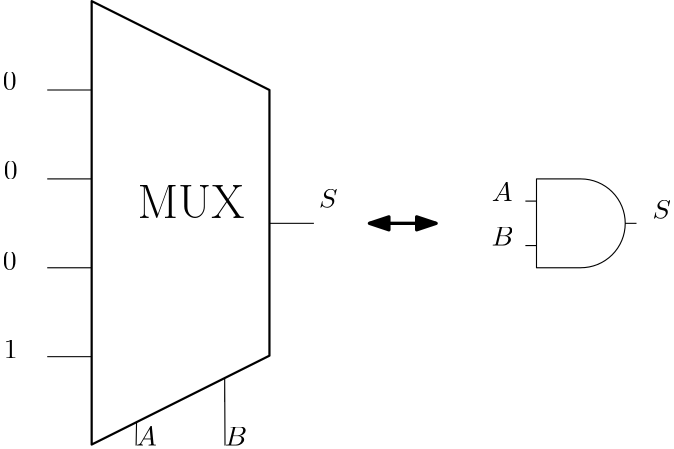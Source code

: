 <?xml version="1.0"?>
<!DOCTYPE ipe SYSTEM "ipe.dtd">
<ipe version="70107" creator="Ipe 7.1.8">
<info created="D:20150814145616" modified="D:20150814145616"/>
<ipestyle name="basic">
<symbol name="arrow/arc(spx)">
<path stroke="sym-stroke" fill="sym-stroke" pen="sym-pen">
0 0 m
-1 0.333 l
-1 -0.333 l
h
</path>
</symbol>
<symbol name="arrow/farc(spx)">
<path stroke="sym-stroke" fill="white" pen="sym-pen">
0 0 m
-1 0.333 l
-1 -0.333 l
h
</path>
</symbol>
<symbol name="arrow/ptarc(spx)">
<path stroke="sym-stroke" fill="sym-stroke" pen="sym-pen">
0 0 m
-1 0.333 l
-0.8 0 l
-1 -0.333 l
h
</path>
</symbol>
<symbol name="arrow/fptarc(spx)">
<path stroke="sym-stroke" fill="white" pen="sym-pen">
0 0 m
-1 0.333 l
-0.8 0 l
-1 -0.333 l
h
</path>
</symbol>
<symbol name="mark/circle(sx)" transformations="translations">
<path fill="sym-stroke">
0.6 0 0 0.6 0 0 e
0.4 0 0 0.4 0 0 e
</path>
</symbol>
<symbol name="mark/disk(sx)" transformations="translations">
<path fill="sym-stroke">
0.6 0 0 0.6 0 0 e
</path>
</symbol>
<symbol name="mark/fdisk(sfx)" transformations="translations">
<group>
<path fill="sym-fill">
0.5 0 0 0.5 0 0 e
</path>
<path fill="sym-stroke" fillrule="eofill">
0.6 0 0 0.6 0 0 e
0.4 0 0 0.4 0 0 e
</path>
</group>
</symbol>
<symbol name="mark/box(sx)" transformations="translations">
<path fill="sym-stroke" fillrule="eofill">
-0.6 -0.6 m
0.6 -0.6 l
0.6 0.6 l
-0.6 0.6 l
h
-0.4 -0.4 m
0.4 -0.4 l
0.4 0.4 l
-0.4 0.4 l
h
</path>
</symbol>
<symbol name="mark/square(sx)" transformations="translations">
<path fill="sym-stroke">
-0.6 -0.6 m
0.6 -0.6 l
0.6 0.6 l
-0.6 0.6 l
h
</path>
</symbol>
<symbol name="mark/fsquare(sfx)" transformations="translations">
<group>
<path fill="sym-fill">
-0.5 -0.5 m
0.5 -0.5 l
0.5 0.5 l
-0.5 0.5 l
h
</path>
<path fill="sym-stroke" fillrule="eofill">
-0.6 -0.6 m
0.6 -0.6 l
0.6 0.6 l
-0.6 0.6 l
h
-0.4 -0.4 m
0.4 -0.4 l
0.4 0.4 l
-0.4 0.4 l
h
</path>
</group>
</symbol>
<symbol name="mark/cross(sx)" transformations="translations">
<group>
<path fill="sym-stroke">
-0.43 -0.57 m
0.57 0.43 l
0.43 0.57 l
-0.57 -0.43 l
h
</path>
<path fill="sym-stroke">
-0.43 0.57 m
0.57 -0.43 l
0.43 -0.57 l
-0.57 0.43 l
h
</path>
</group>
</symbol>
<symbol name="arrow/fnormal(spx)">
<path stroke="sym-stroke" fill="white" pen="sym-pen">
0 0 m
-1 0.333 l
-1 -0.333 l
h
</path>
</symbol>
<symbol name="arrow/pointed(spx)">
<path stroke="sym-stroke" fill="sym-stroke" pen="sym-pen">
0 0 m
-1 0.333 l
-0.8 0 l
-1 -0.333 l
h
</path>
</symbol>
<symbol name="arrow/fpointed(spx)">
<path stroke="sym-stroke" fill="white" pen="sym-pen">
0 0 m
-1 0.333 l
-0.8 0 l
-1 -0.333 l
h
</path>
</symbol>
<symbol name="arrow/linear(spx)">
<path stroke="sym-stroke" pen="sym-pen">
-1 0.333 m
0 0 l
-1 -0.333 l
</path>
</symbol>
<symbol name="arrow/fdouble(spx)">
<path stroke="sym-stroke" fill="white" pen="sym-pen">
0 0 m
-1 0.333 l
-1 -0.333 l
h
-1 0 m
-2 0.333 l
-2 -0.333 l
h
</path>
</symbol>
<symbol name="arrow/double(spx)">
<path stroke="sym-stroke" fill="sym-stroke" pen="sym-pen">
0 0 m
-1 0.333 l
-1 -0.333 l
h
-1 0 m
-2 0.333 l
-2 -0.333 l
h
</path>
</symbol>
<pen name="heavier" value="0.8"/>
<pen name="fat" value="1.2"/>
<pen name="ultrafat" value="2"/>
<symbolsize name="large" value="5"/>
<symbolsize name="small" value="2"/>
<symbolsize name="tiny" value="1.1"/>
<arrowsize name="large" value="10"/>
<arrowsize name="small" value="5"/>
<arrowsize name="tiny" value="3"/>
<color name="red" value="1 0 0"/>
<color name="green" value="0 1 0"/>
<color name="blue" value="0 0 1"/>
<color name="yellow" value="1 1 0"/>
<color name="orange" value="1 0.647 0"/>
<color name="gold" value="1 0.843 0"/>
<color name="purple" value="0.627 0.125 0.941"/>
<color name="gray" value="0.745"/>
<color name="brown" value="0.647 0.165 0.165"/>
<color name="navy" value="0 0 0.502"/>
<color name="pink" value="1 0.753 0.796"/>
<color name="seagreen" value="0.18 0.545 0.341"/>
<color name="turquoise" value="0.251 0.878 0.816"/>
<color name="violet" value="0.933 0.51 0.933"/>
<color name="darkblue" value="0 0 0.545"/>
<color name="darkcyan" value="0 0.545 0.545"/>
<color name="darkgray" value="0.663"/>
<color name="darkgreen" value="0 0.392 0"/>
<color name="darkmagenta" value="0.545 0 0.545"/>
<color name="darkorange" value="1 0.549 0"/>
<color name="darkred" value="0.545 0 0"/>
<color name="lightblue" value="0.678 0.847 0.902"/>
<color name="lightcyan" value="0.878 1 1"/>
<color name="lightgray" value="0.827"/>
<color name="lightgreen" value="0.565 0.933 0.565"/>
<color name="lightyellow" value="1 1 0.878"/>
<dashstyle name="dashed" value="[4] 0"/>
<dashstyle name="dotted" value="[1 3] 0"/>
<dashstyle name="dash dotted" value="[4 2 1 2] 0"/>
<dashstyle name="dash dot dotted" value="[4 2 1 2 1 2] 0"/>
<textsize name="large" value="\large"/>
<textsize name="Large" value="\Large"/>
<textsize name="LARGE" value="\LARGE"/>
<textsize name="huge" value="\huge"/>
<textsize name="Huge" value="\Huge"/>
<textsize name="small" value="\small"/>
<textsize name="footnote" value="\footnotesize"/>
<textsize name="tiny" value="\tiny"/>
<textstyle name="center" begin="\begin{center}" end="\end{center}"/>
<textstyle name="itemize" begin="\begin{itemize}" end="\end{itemize}"/>
<textstyle name="item" begin="\begin{itemize}\item{}" end="\end{itemize}"/>
<gridsize name="4 pts" value="4"/>
<gridsize name="8 pts (~3 mm)" value="8"/>
<gridsize name="16 pts (~6 mm)" value="16"/>
<gridsize name="32 pts (~12 mm)" value="32"/>
<gridsize name="10 pts (~3.5 mm)" value="10"/>
<gridsize name="20 pts (~7 mm)" value="20"/>
<gridsize name="14 pts (~5 mm)" value="14"/>
<gridsize name="28 pts (~10 mm)" value="28"/>
<gridsize name="56 pts (~20 mm)" value="56"/>
<anglesize name="90 deg" value="90"/>
<anglesize name="60 deg" value="60"/>
<anglesize name="45 deg" value="45"/>
<anglesize name="30 deg" value="30"/>
<anglesize name="22.5 deg" value="22.5"/>
<tiling name="falling" angle="-60" step="4" width="1"/>
<tiling name="rising" angle="30" step="4" width="1"/>
</ipestyle>
<page>
<layer name="alpha"/>
<view layers="alpha" active="alpha"/>
<path layer="alpha" matrix="1 0 0 1 32 48" stroke="black">
128 688 m
112 688 l
112 688 l
</path>
<path matrix="1 0 0 1 32 48" stroke="black">
128 656 m
112 656 l
112 656 l
</path>
<path matrix="1 0 0 1 32 48" stroke="black">
128 624 m
112 624 l
112 624 l
</path>
<path matrix="1 0 0 1 32 48" stroke="black">
128 592 m
112 592 l
112 592 l
</path>
<path matrix="1 0 0 1 32 48" stroke="black" pen="heavier">
128 720 m
128 560.36 l
192 592.36 l
192 688 l
192 688 l
h
</path>
<path matrix="1 0 0 1 32 48" stroke="black">
144 560 m
144.153 568.112 l
144.153 568.112 l
</path>
<path matrix="1 0 0 1 32 48" stroke="black">
176 560 m
175.888 583.944 l
175.881 575.686 l
</path>
<path matrix="1 0 0 1 32 48" stroke="black">
192 640 m
208 640 l
208 640 l
</path>
<text matrix="1 0 0 1 32.468 49.96" transformations="translations" pos="144 640" stroke="black" type="label" width="38.505" height="11.761" depth="0" valign="baseline" size="LARGE">MUX</text>
<text matrix="1 0 0 1 32 48" transformations="translations" pos="96 688" stroke="black" type="label" width="4.981" height="6.42" depth="0" valign="baseline">$0$</text>
<text matrix="1 0 0 1 32.36 15.8" transformations="translations" pos="96 688" stroke="black" type="label" width="4.981" height="6.42" depth="0" valign="baseline">$0$</text>
<text matrix="1 0 0 1 32 -16.76" transformations="translations" pos="96 688" stroke="black" type="label" width="4.981" height="6.42" depth="0" valign="baseline">$0$</text>
<text matrix="1 0 0 1 32.36 -48.6" transformations="translations" pos="96 688" stroke="black" type="label" width="4.981" height="6.42" depth="0" valign="baseline">$1$</text>
<text matrix="1 0 0 1 145.876 5.6254" transformations="translations" pos="96 688" stroke="black" type="label" width="6.683" height="6.808" depth="0" valign="baseline">$S$</text>
<text matrix="1 0 0 1 80 -80" transformations="translations" pos="96 688" stroke="black" type="label" width="7.472" height="6.808" depth="0" valign="baseline">$A$</text>
<text matrix="1 0 0 1 111.901 -80" transformations="translations" pos="96 688" stroke="black" type="label" width="8.057" height="6.808" depth="0" valign="baseline">$B$</text>
<path matrix="1 0 0 1 -7.862 -99.999" stroke="black">
343.845 772.009 m
7.47358 14.1364 -14.1364 7.47358 343.956 787.999 343.951 803.99 a
344 804 m
344 804 l
359.862 787.999 m
364 788 l
364 788 l
324 780 m
328 780 l
328 780 l
324 796 m
328 796 l
328 796 l
344 772 m
344 772 l
328 772 l
328 804 l
328 804 l
344 804 l
</path>
<text matrix="1 0 0 1 208 8" transformations="translations" pos="96 688" stroke="black" type="label" width="7.472" height="6.808" depth="0" valign="baseline">$A$</text>
<text matrix="1 0 0 1 207.901 -8" transformations="translations" pos="96 688" stroke="black" type="label" width="8.057" height="6.808" depth="0" valign="baseline">$B$</text>
<text matrix="1 0 0 1 265.876 1.6254" transformations="translations" pos="96 688" stroke="black" type="label" width="6.683" height="6.808" depth="0" valign="baseline">$S$</text>
<path stroke="black" pen="fat" arrow="normal/normal" rarrow="normal/normal">
260 688 m
284 688 l
</path>
</page>
</ipe>

